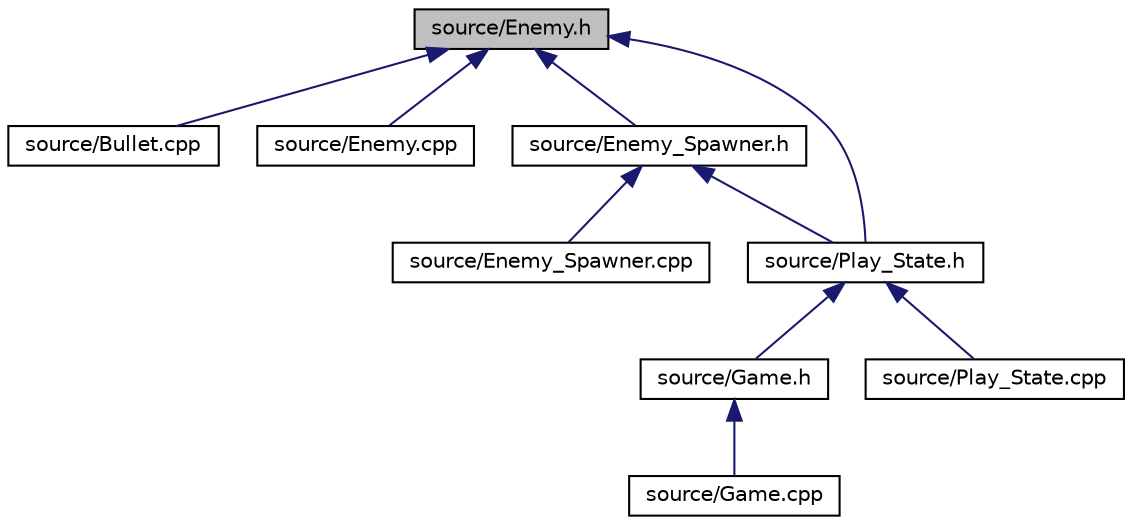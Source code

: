 digraph "source/Enemy.h"
{
  edge [fontname="Helvetica",fontsize="10",labelfontname="Helvetica",labelfontsize="10"];
  node [fontname="Helvetica",fontsize="10",shape=record];
  Node8 [label="source/Enemy.h",height=0.2,width=0.4,color="black", fillcolor="grey75", style="filled", fontcolor="black"];
  Node8 -> Node9 [dir="back",color="midnightblue",fontsize="10",style="solid"];
  Node9 [label="source/Bullet.cpp",height=0.2,width=0.4,color="black", fillcolor="white", style="filled",URL="$Bullet_8cpp.html"];
  Node8 -> Node10 [dir="back",color="midnightblue",fontsize="10",style="solid"];
  Node10 [label="source/Enemy.cpp",height=0.2,width=0.4,color="black", fillcolor="white", style="filled",URL="$Enemy_8cpp.html"];
  Node8 -> Node11 [dir="back",color="midnightblue",fontsize="10",style="solid"];
  Node11 [label="source/Enemy_Spawner.h",height=0.2,width=0.4,color="black", fillcolor="white", style="filled",URL="$Enemy__Spawner_8h.html"];
  Node11 -> Node12 [dir="back",color="midnightblue",fontsize="10",style="solid"];
  Node12 [label="source/Enemy_Spawner.cpp",height=0.2,width=0.4,color="black", fillcolor="white", style="filled",URL="$Enemy__Spawner_8cpp.html"];
  Node11 -> Node13 [dir="back",color="midnightblue",fontsize="10",style="solid"];
  Node13 [label="source/Play_State.h",height=0.2,width=0.4,color="black", fillcolor="white", style="filled",URL="$Play__State_8h.html"];
  Node13 -> Node14 [dir="back",color="midnightblue",fontsize="10",style="solid"];
  Node14 [label="source/Game.h",height=0.2,width=0.4,color="black", fillcolor="white", style="filled",URL="$Game_8h.html"];
  Node14 -> Node15 [dir="back",color="midnightblue",fontsize="10",style="solid"];
  Node15 [label="source/Game.cpp",height=0.2,width=0.4,color="black", fillcolor="white", style="filled",URL="$Game_8cpp.html"];
  Node13 -> Node16 [dir="back",color="midnightblue",fontsize="10",style="solid"];
  Node16 [label="source/Play_State.cpp",height=0.2,width=0.4,color="black", fillcolor="white", style="filled",URL="$Play__State_8cpp.html"];
  Node8 -> Node13 [dir="back",color="midnightblue",fontsize="10",style="solid"];
}

